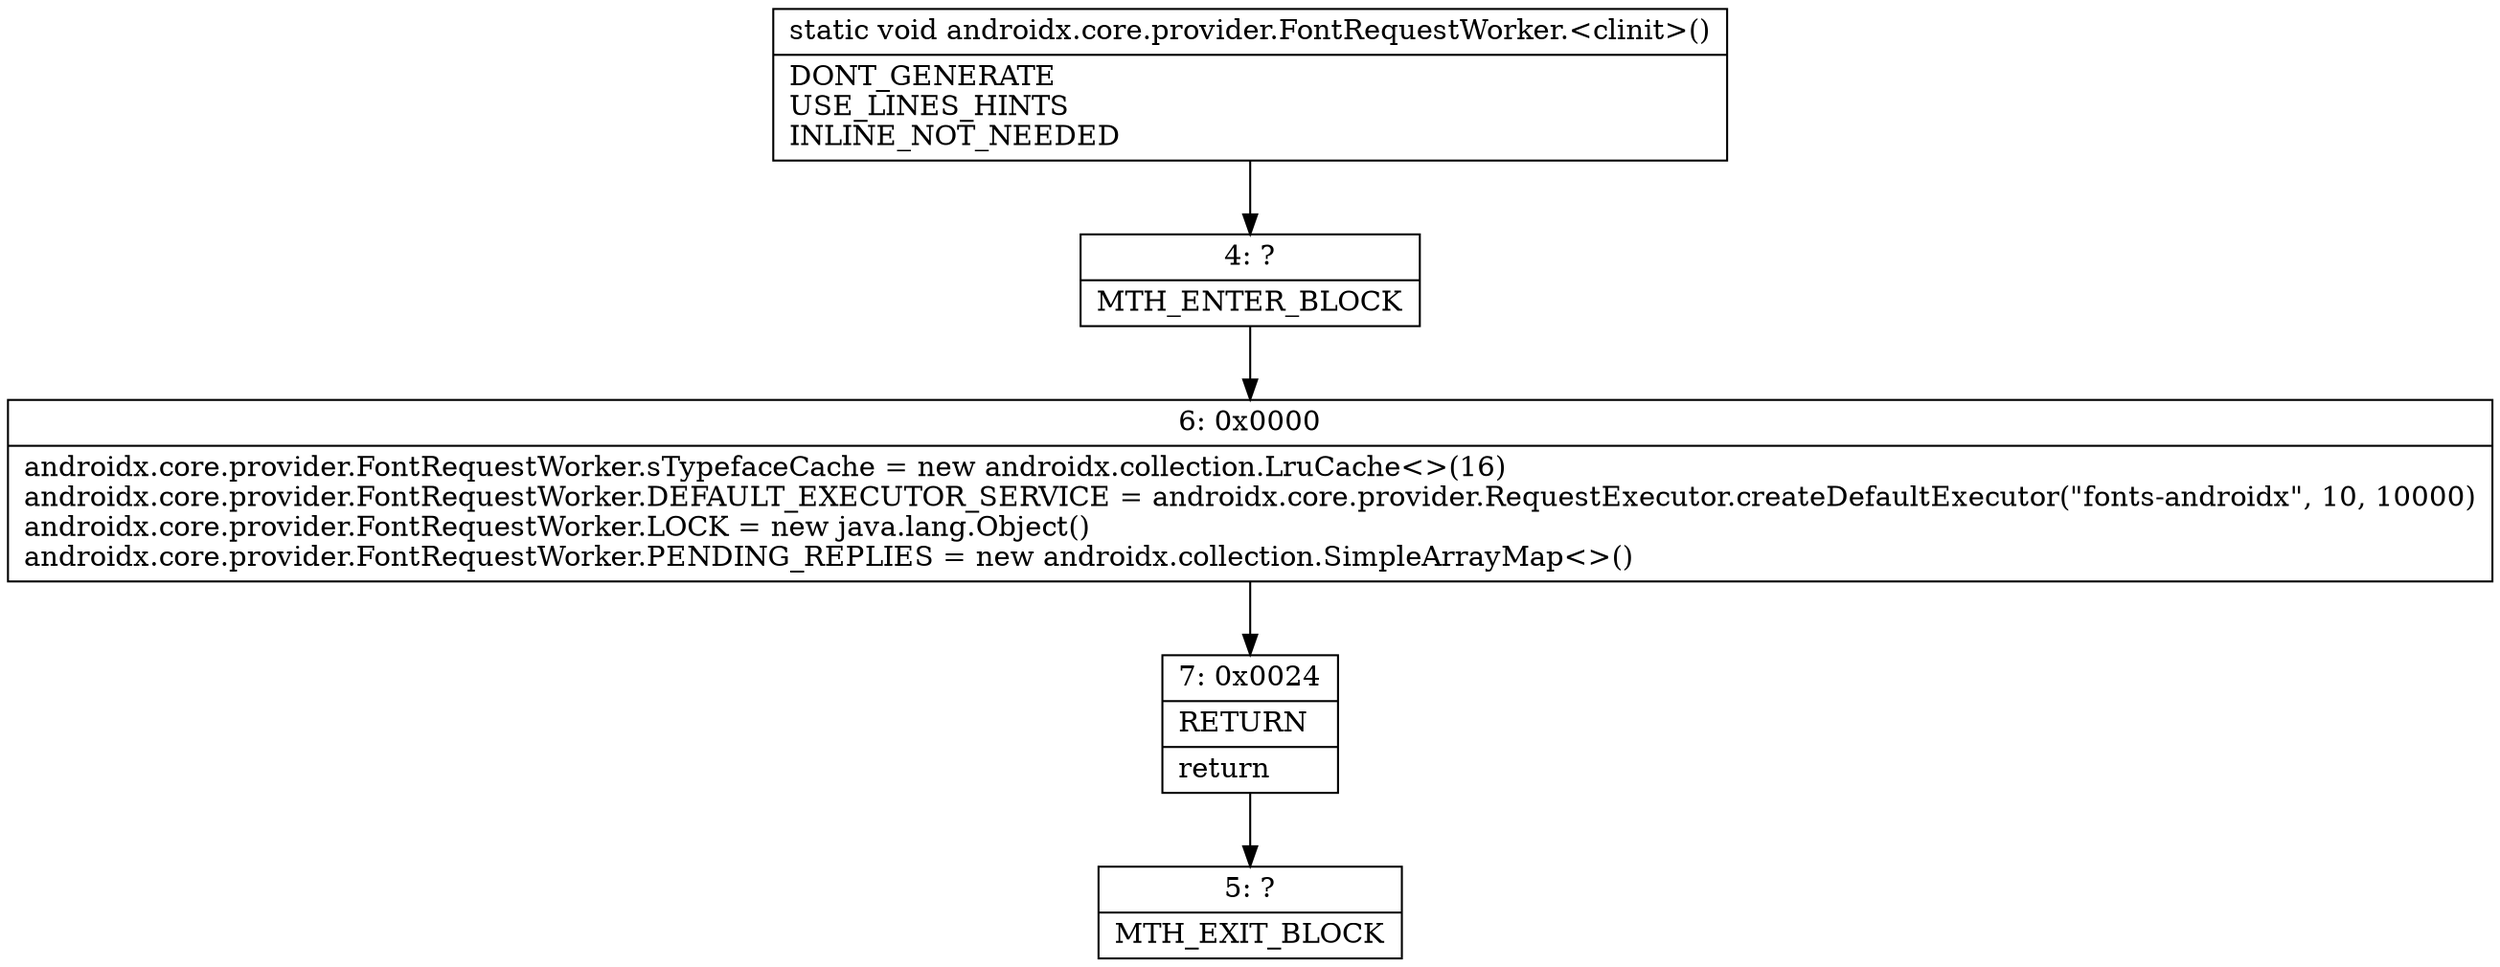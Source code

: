 digraph "CFG forandroidx.core.provider.FontRequestWorker.\<clinit\>()V" {
Node_4 [shape=record,label="{4\:\ ?|MTH_ENTER_BLOCK\l}"];
Node_6 [shape=record,label="{6\:\ 0x0000|androidx.core.provider.FontRequestWorker.sTypefaceCache = new androidx.collection.LruCache\<\>(16)\landroidx.core.provider.FontRequestWorker.DEFAULT_EXECUTOR_SERVICE = androidx.core.provider.RequestExecutor.createDefaultExecutor(\"fonts\-androidx\", 10, 10000)\landroidx.core.provider.FontRequestWorker.LOCK = new java.lang.Object()\landroidx.core.provider.FontRequestWorker.PENDING_REPLIES = new androidx.collection.SimpleArrayMap\<\>()\l}"];
Node_7 [shape=record,label="{7\:\ 0x0024|RETURN\l|return\l}"];
Node_5 [shape=record,label="{5\:\ ?|MTH_EXIT_BLOCK\l}"];
MethodNode[shape=record,label="{static void androidx.core.provider.FontRequestWorker.\<clinit\>()  | DONT_GENERATE\lUSE_LINES_HINTS\lINLINE_NOT_NEEDED\l}"];
MethodNode -> Node_4;Node_4 -> Node_6;
Node_6 -> Node_7;
Node_7 -> Node_5;
}

